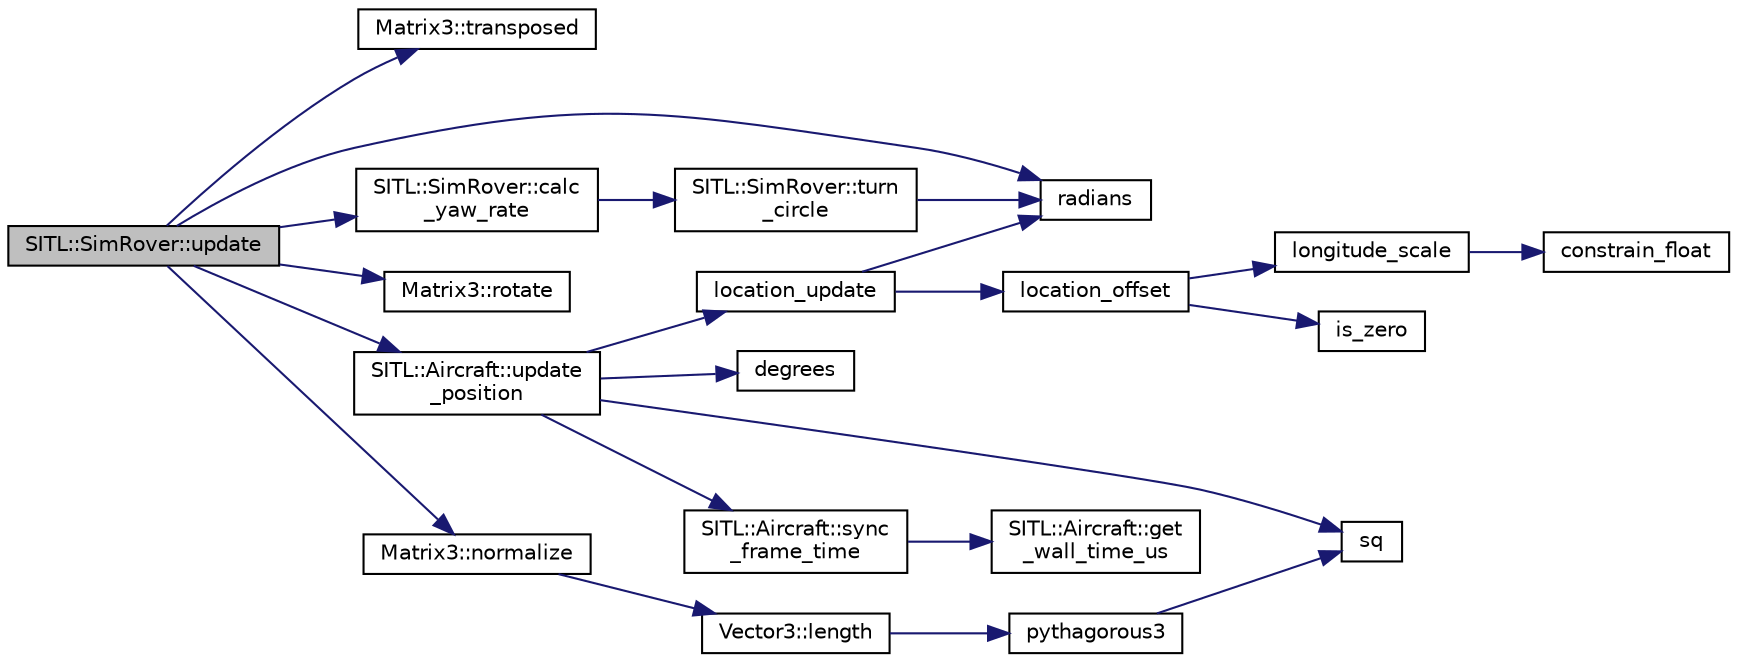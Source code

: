 digraph "SITL::SimRover::update"
{
 // INTERACTIVE_SVG=YES
  edge [fontname="Helvetica",fontsize="10",labelfontname="Helvetica",labelfontsize="10"];
  node [fontname="Helvetica",fontsize="10",shape=record];
  rankdir="LR";
  Node1 [label="SITL::SimRover::update",height=0.2,width=0.4,color="black", fillcolor="grey75", style="filled", fontcolor="black"];
  Node1 -> Node2 [color="midnightblue",fontsize="10",style="solid",fontname="Helvetica"];
  Node2 [label="Matrix3::transposed",height=0.2,width=0.4,color="black", fillcolor="white", style="filled",URL="$classMatrix3.html#a18e2df03dec4abdf11fc9fb60ed7c226"];
  Node1 -> Node3 [color="midnightblue",fontsize="10",style="solid",fontname="Helvetica"];
  Node3 [label="SITL::SimRover::calc\l_yaw_rate",height=0.2,width=0.4,color="black", fillcolor="white", style="filled",URL="$classSITL_1_1SimRover.html#a0e5ffe8b116b7757718f7c8b017c3a59"];
  Node3 -> Node4 [color="midnightblue",fontsize="10",style="solid",fontname="Helvetica"];
  Node4 [label="SITL::SimRover::turn\l_circle",height=0.2,width=0.4,color="black", fillcolor="white", style="filled",URL="$classSITL_1_1SimRover.html#aeb6cb787f19da070344d8ee10ae78e73"];
  Node4 -> Node5 [color="midnightblue",fontsize="10",style="solid",fontname="Helvetica"];
  Node5 [label="radians",height=0.2,width=0.4,color="black", fillcolor="white", style="filled",URL="$AP__Math_8h.html#a75b14352ec1c95a8276af9a0813cfdc3"];
  Node1 -> Node5 [color="midnightblue",fontsize="10",style="solid",fontname="Helvetica"];
  Node1 -> Node6 [color="midnightblue",fontsize="10",style="solid",fontname="Helvetica"];
  Node6 [label="Matrix3::rotate",height=0.2,width=0.4,color="black", fillcolor="white", style="filled",URL="$classMatrix3.html#a6f044e8d64f6f10e054af962487399b9"];
  Node1 -> Node7 [color="midnightblue",fontsize="10",style="solid",fontname="Helvetica"];
  Node7 [label="Matrix3::normalize",height=0.2,width=0.4,color="black", fillcolor="white", style="filled",URL="$classMatrix3.html#a79b6de6d1beda5938087dec7fa225702"];
  Node7 -> Node8 [color="midnightblue",fontsize="10",style="solid",fontname="Helvetica"];
  Node8 [label="Vector3::length",height=0.2,width=0.4,color="black", fillcolor="white", style="filled",URL="$classVector3.html#ac1fd5514e368a1e1c2d13f71eda18345"];
  Node8 -> Node9 [color="midnightblue",fontsize="10",style="solid",fontname="Helvetica"];
  Node9 [label="pythagorous3",height=0.2,width=0.4,color="black", fillcolor="white", style="filled",URL="$AP__Math_8h.html#a6b05ff3296c2ed55b1cd74262a7330f6"];
  Node9 -> Node10 [color="midnightblue",fontsize="10",style="solid",fontname="Helvetica"];
  Node10 [label="sq",height=0.2,width=0.4,color="black", fillcolor="white", style="filled",URL="$AP__Math_8h.html#a00f57739f8671cb41eae08a51b7cbf7c"];
  Node1 -> Node11 [color="midnightblue",fontsize="10",style="solid",fontname="Helvetica"];
  Node11 [label="SITL::Aircraft::update\l_position",height=0.2,width=0.4,color="black", fillcolor="white", style="filled",URL="$classSITL_1_1Aircraft.html#a4a72b2c0617cf55b24b062daaae685b9"];
  Node11 -> Node12 [color="midnightblue",fontsize="10",style="solid",fontname="Helvetica"];
  Node12 [label="degrees",height=0.2,width=0.4,color="black", fillcolor="white", style="filled",URL="$AP__Math_8h.html#a420f396aeb3fce0177dead408c1c2da2"];
  Node11 -> Node10 [color="midnightblue",fontsize="10",style="solid",fontname="Helvetica"];
  Node11 -> Node13 [color="midnightblue",fontsize="10",style="solid",fontname="Helvetica"];
  Node13 [label="location_update",height=0.2,width=0.4,color="black", fillcolor="white", style="filled",URL="$AP__Math_8h.html#ab0e06d28afb9d14043e1938af277396c"];
  Node13 -> Node5 [color="midnightblue",fontsize="10",style="solid",fontname="Helvetica"];
  Node13 -> Node14 [color="midnightblue",fontsize="10",style="solid",fontname="Helvetica"];
  Node14 [label="location_offset",height=0.2,width=0.4,color="black", fillcolor="white", style="filled",URL="$location_8cpp.html#a717b438a67f0b41665feec9009ba1bd4"];
  Node14 -> Node15 [color="midnightblue",fontsize="10",style="solid",fontname="Helvetica"];
  Node15 [label="is_zero",height=0.2,width=0.4,color="black", fillcolor="white", style="filled",URL="$AP__Math_8h.html#a108b79eeb35c5d58f324458ec9e1e9f2"];
  Node14 -> Node16 [color="midnightblue",fontsize="10",style="solid",fontname="Helvetica"];
  Node16 [label="longitude_scale",height=0.2,width=0.4,color="black", fillcolor="white", style="filled",URL="$location_8cpp.html#ad2368c582f3e0c135e2a74772f4db61a"];
  Node16 -> Node17 [color="midnightblue",fontsize="10",style="solid",fontname="Helvetica"];
  Node17 [label="constrain_float",height=0.2,width=0.4,color="black", fillcolor="white", style="filled",URL="$AP__Math_8h.html#a27149a7dfbb14319088e8332705c0046"];
  Node11 -> Node18 [color="midnightblue",fontsize="10",style="solid",fontname="Helvetica"];
  Node18 [label="SITL::Aircraft::sync\l_frame_time",height=0.2,width=0.4,color="black", fillcolor="white", style="filled",URL="$classSITL_1_1Aircraft.html#a62156d8d68f444998c58c6270512fbd6"];
  Node18 -> Node19 [color="midnightblue",fontsize="10",style="solid",fontname="Helvetica"];
  Node19 [label="SITL::Aircraft::get\l_wall_time_us",height=0.2,width=0.4,color="black", fillcolor="white", style="filled",URL="$classSITL_1_1Aircraft.html#a7a3bcc97f481dd5427fc740eef5a2c4e"];
}
